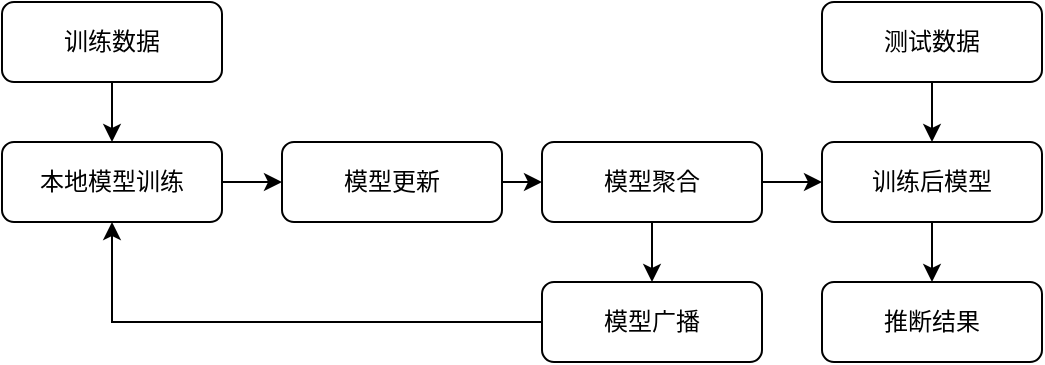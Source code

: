 <mxfile version="24.3.1" type="github">
  <diagram name="第 1 页" id="HLl9xHy_yNuhtyc-PtZD">
    <mxGraphModel dx="708" dy="360" grid="1" gridSize="10" guides="1" tooltips="1" connect="1" arrows="1" fold="1" page="1" pageScale="1" pageWidth="827" pageHeight="1169" math="0" shadow="0">
      <root>
        <mxCell id="0" />
        <mxCell id="1" parent="0" />
        <mxCell id="2W27u0QQBfolwkn5acZO-10" style="edgeStyle=orthogonalEdgeStyle;rounded=0;orthogonalLoop=1;jettySize=auto;html=1;exitX=0.5;exitY=1;exitDx=0;exitDy=0;entryX=0.5;entryY=0;entryDx=0;entryDy=0;" edge="1" parent="1" source="2W27u0QQBfolwkn5acZO-1" target="2W27u0QQBfolwkn5acZO-2">
          <mxGeometry relative="1" as="geometry" />
        </mxCell>
        <mxCell id="2W27u0QQBfolwkn5acZO-1" value="训练数据" style="rounded=1;whiteSpace=wrap;html=1;" vertex="1" parent="1">
          <mxGeometry x="190" y="190" width="110" height="40" as="geometry" />
        </mxCell>
        <mxCell id="2W27u0QQBfolwkn5acZO-13" style="edgeStyle=orthogonalEdgeStyle;rounded=0;orthogonalLoop=1;jettySize=auto;html=1;exitX=1;exitY=0.5;exitDx=0;exitDy=0;entryX=0;entryY=0.5;entryDx=0;entryDy=0;" edge="1" parent="1" source="2W27u0QQBfolwkn5acZO-2" target="2W27u0QQBfolwkn5acZO-4">
          <mxGeometry relative="1" as="geometry" />
        </mxCell>
        <mxCell id="2W27u0QQBfolwkn5acZO-2" value="本地模型训练" style="rounded=1;whiteSpace=wrap;html=1;" vertex="1" parent="1">
          <mxGeometry x="190" y="260" width="110" height="40" as="geometry" />
        </mxCell>
        <mxCell id="2W27u0QQBfolwkn5acZO-11" style="edgeStyle=orthogonalEdgeStyle;rounded=0;orthogonalLoop=1;jettySize=auto;html=1;exitX=0;exitY=0.5;exitDx=0;exitDy=0;entryX=0.5;entryY=1;entryDx=0;entryDy=0;" edge="1" parent="1" source="2W27u0QQBfolwkn5acZO-3" target="2W27u0QQBfolwkn5acZO-2">
          <mxGeometry relative="1" as="geometry" />
        </mxCell>
        <mxCell id="2W27u0QQBfolwkn5acZO-3" value="模型广播" style="rounded=1;whiteSpace=wrap;html=1;" vertex="1" parent="1">
          <mxGeometry x="460" y="330" width="110" height="40" as="geometry" />
        </mxCell>
        <mxCell id="2W27u0QQBfolwkn5acZO-14" style="edgeStyle=orthogonalEdgeStyle;rounded=0;orthogonalLoop=1;jettySize=auto;html=1;exitX=1;exitY=0.5;exitDx=0;exitDy=0;entryX=0;entryY=0.5;entryDx=0;entryDy=0;" edge="1" parent="1" source="2W27u0QQBfolwkn5acZO-4" target="2W27u0QQBfolwkn5acZO-5">
          <mxGeometry relative="1" as="geometry" />
        </mxCell>
        <mxCell id="2W27u0QQBfolwkn5acZO-4" value="模型更新" style="rounded=1;whiteSpace=wrap;html=1;" vertex="1" parent="1">
          <mxGeometry x="330" y="260" width="110" height="40" as="geometry" />
        </mxCell>
        <mxCell id="2W27u0QQBfolwkn5acZO-12" style="edgeStyle=orthogonalEdgeStyle;rounded=0;orthogonalLoop=1;jettySize=auto;html=1;exitX=0.5;exitY=1;exitDx=0;exitDy=0;entryX=0.5;entryY=0;entryDx=0;entryDy=0;" edge="1" parent="1" source="2W27u0QQBfolwkn5acZO-5" target="2W27u0QQBfolwkn5acZO-3">
          <mxGeometry relative="1" as="geometry" />
        </mxCell>
        <mxCell id="2W27u0QQBfolwkn5acZO-15" style="edgeStyle=orthogonalEdgeStyle;rounded=0;orthogonalLoop=1;jettySize=auto;html=1;exitX=1;exitY=0.5;exitDx=0;exitDy=0;entryX=0;entryY=0.5;entryDx=0;entryDy=0;" edge="1" parent="1" source="2W27u0QQBfolwkn5acZO-5" target="2W27u0QQBfolwkn5acZO-6">
          <mxGeometry relative="1" as="geometry" />
        </mxCell>
        <mxCell id="2W27u0QQBfolwkn5acZO-5" value="模型聚合" style="rounded=1;whiteSpace=wrap;html=1;" vertex="1" parent="1">
          <mxGeometry x="460" y="260" width="110" height="40" as="geometry" />
        </mxCell>
        <mxCell id="2W27u0QQBfolwkn5acZO-17" style="edgeStyle=orthogonalEdgeStyle;rounded=0;orthogonalLoop=1;jettySize=auto;html=1;exitX=0.5;exitY=1;exitDx=0;exitDy=0;entryX=0.5;entryY=0;entryDx=0;entryDy=0;" edge="1" parent="1" source="2W27u0QQBfolwkn5acZO-6" target="2W27u0QQBfolwkn5acZO-9">
          <mxGeometry relative="1" as="geometry" />
        </mxCell>
        <mxCell id="2W27u0QQBfolwkn5acZO-6" value="训练后模型" style="rounded=1;whiteSpace=wrap;html=1;" vertex="1" parent="1">
          <mxGeometry x="600" y="260" width="110" height="40" as="geometry" />
        </mxCell>
        <mxCell id="2W27u0QQBfolwkn5acZO-16" style="edgeStyle=orthogonalEdgeStyle;rounded=0;orthogonalLoop=1;jettySize=auto;html=1;exitX=0.5;exitY=1;exitDx=0;exitDy=0;" edge="1" parent="1" source="2W27u0QQBfolwkn5acZO-7" target="2W27u0QQBfolwkn5acZO-6">
          <mxGeometry relative="1" as="geometry" />
        </mxCell>
        <mxCell id="2W27u0QQBfolwkn5acZO-7" value="测试数据" style="rounded=1;whiteSpace=wrap;html=1;" vertex="1" parent="1">
          <mxGeometry x="600" y="190" width="110" height="40" as="geometry" />
        </mxCell>
        <mxCell id="2W27u0QQBfolwkn5acZO-9" value="推断结果" style="rounded=1;whiteSpace=wrap;html=1;" vertex="1" parent="1">
          <mxGeometry x="600" y="330" width="110" height="40" as="geometry" />
        </mxCell>
      </root>
    </mxGraphModel>
  </diagram>
</mxfile>

